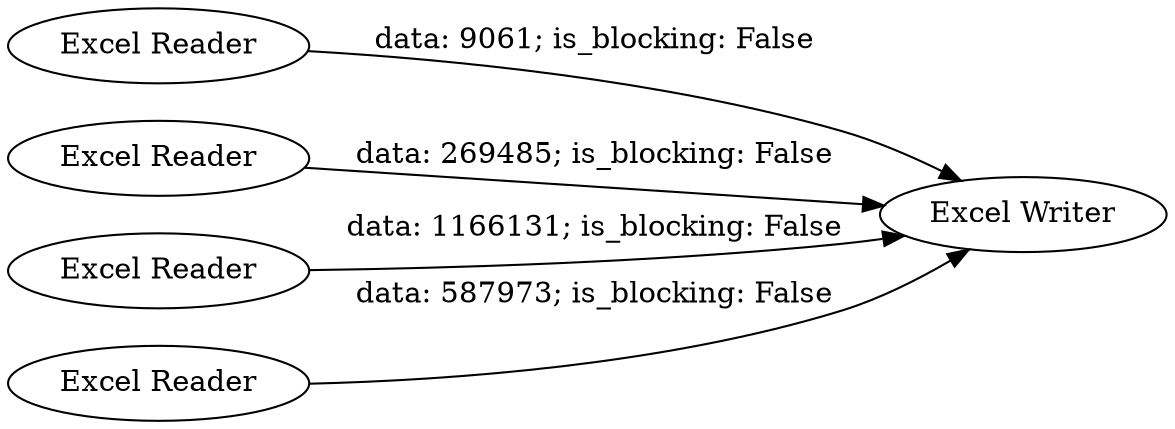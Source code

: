 digraph {
	"-6536749568989699058_1" [label="Excel Reader"]
	"-6536749568989699058_4" [label="Excel Reader"]
	"-6536749568989699058_3" [label="Excel Reader"]
	"-6536749568989699058_2" [label="Excel Reader"]
	"-6536749568989699058_5" [label="Excel Writer"]
	"-6536749568989699058_1" -> "-6536749568989699058_5" [label="data: 9061; is_blocking: False"]
	"-6536749568989699058_4" -> "-6536749568989699058_5" [label="data: 269485; is_blocking: False"]
	"-6536749568989699058_2" -> "-6536749568989699058_5" [label="data: 587973; is_blocking: False"]
	"-6536749568989699058_3" -> "-6536749568989699058_5" [label="data: 1166131; is_blocking: False"]
	rankdir=LR
}
